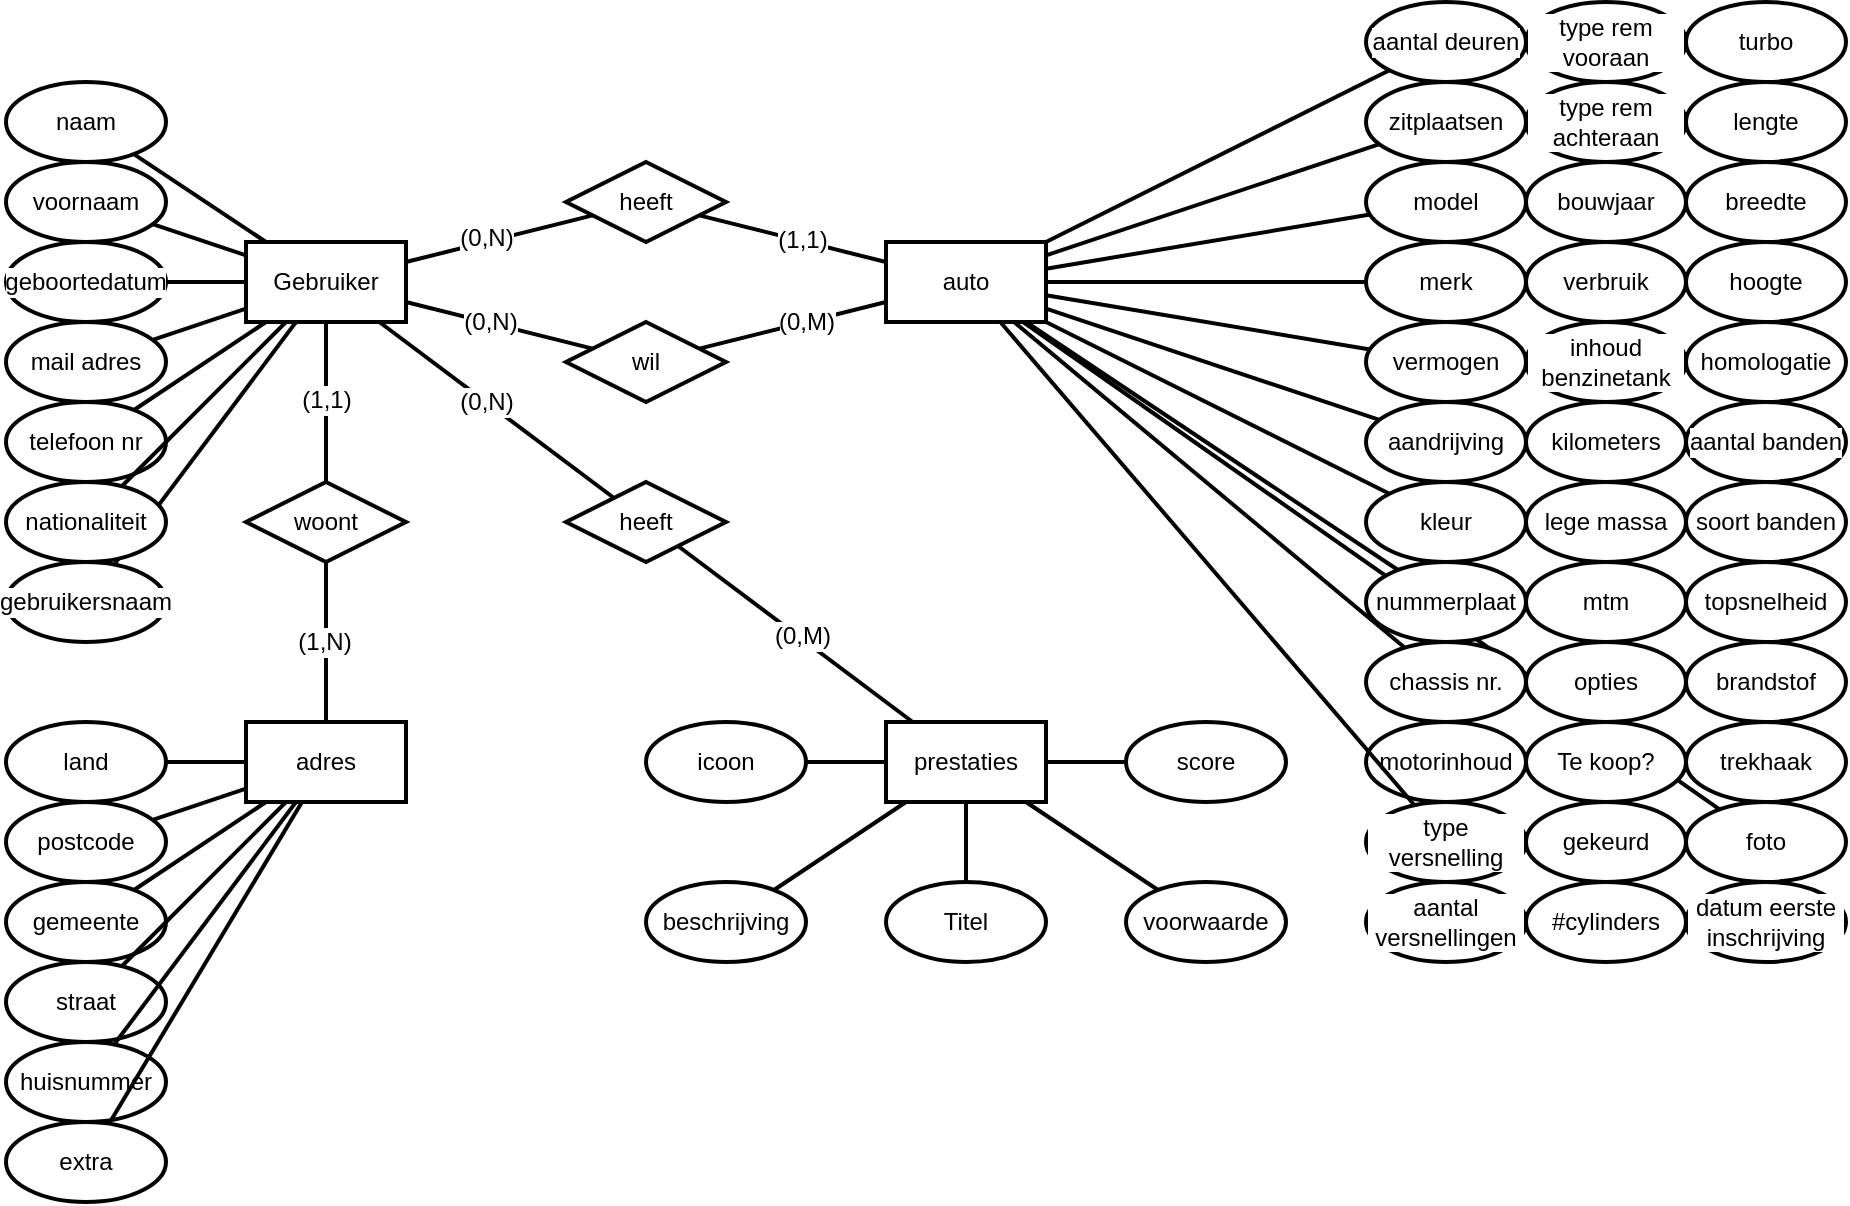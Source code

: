 <mxfile version="24.7.16">
  <diagram name="Pagina-1" id="rvxZABl97SzY-jT1b4KG">
    <mxGraphModel dx="1050" dy="1710" grid="1" gridSize="10" guides="1" tooltips="1" connect="1" arrows="1" fold="1" page="1" pageScale="1" pageWidth="827" pageHeight="1169" math="0" shadow="0">
      <root>
        <mxCell id="0" />
        <mxCell id="1" parent="0" />
        <mxCell id="uxEdKt9YuQo4ki1Q-XJZ-10" style="rounded=0;orthogonalLoop=1;jettySize=auto;html=1;fontFamily=Helvetica;fontSize=12;fontColor=default;strokeWidth=2;endArrow=none;endFill=0;" edge="1" parent="1" source="uxEdKt9YuQo4ki1Q-XJZ-1" target="uxEdKt9YuQo4ki1Q-XJZ-5">
          <mxGeometry relative="1" as="geometry" />
        </mxCell>
        <mxCell id="uxEdKt9YuQo4ki1Q-XJZ-106" value="(0,N)" style="edgeLabel;html=1;align=center;verticalAlign=middle;resizable=0;points=[];rounded=0;strokeColor=default;strokeWidth=2;fontFamily=Helvetica;fontSize=12;fontColor=default;labelBackgroundColor=default;fillColor=default;" vertex="1" connectable="0" parent="uxEdKt9YuQo4ki1Q-XJZ-10">
          <mxGeometry x="-0.144" y="2" relative="1" as="geometry">
            <mxPoint as="offset" />
          </mxGeometry>
        </mxCell>
        <mxCell id="uxEdKt9YuQo4ki1Q-XJZ-12" style="edgeStyle=none;shape=connector;rounded=0;orthogonalLoop=1;jettySize=auto;html=1;strokeColor=default;strokeWidth=2;align=center;verticalAlign=middle;fontFamily=Helvetica;fontSize=12;fontColor=default;labelBackgroundColor=default;endArrow=none;endFill=0;" edge="1" parent="1" source="uxEdKt9YuQo4ki1Q-XJZ-1" target="uxEdKt9YuQo4ki1Q-XJZ-9">
          <mxGeometry relative="1" as="geometry" />
        </mxCell>
        <mxCell id="uxEdKt9YuQo4ki1Q-XJZ-108" value="(0,N)" style="edgeLabel;html=1;align=center;verticalAlign=middle;resizable=0;points=[];rounded=0;strokeColor=default;strokeWidth=2;fontFamily=Helvetica;fontSize=12;fontColor=default;labelBackgroundColor=default;fillColor=default;" vertex="1" connectable="0" parent="uxEdKt9YuQo4ki1Q-XJZ-12">
          <mxGeometry x="-0.121" y="2" relative="1" as="geometry">
            <mxPoint y="1" as="offset" />
          </mxGeometry>
        </mxCell>
        <mxCell id="uxEdKt9YuQo4ki1Q-XJZ-77" style="edgeStyle=none;shape=connector;rounded=0;orthogonalLoop=1;jettySize=auto;html=1;strokeColor=default;strokeWidth=2;align=center;verticalAlign=middle;fontFamily=Helvetica;fontSize=12;fontColor=default;labelBackgroundColor=default;endArrow=none;endFill=0;" edge="1" parent="1" source="uxEdKt9YuQo4ki1Q-XJZ-1" target="uxEdKt9YuQo4ki1Q-XJZ-76">
          <mxGeometry relative="1" as="geometry" />
        </mxCell>
        <mxCell id="uxEdKt9YuQo4ki1Q-XJZ-112" value="(1,1)" style="edgeLabel;html=1;align=center;verticalAlign=middle;resizable=0;points=[];rounded=0;strokeColor=default;strokeWidth=2;fontFamily=Helvetica;fontSize=12;fontColor=default;labelBackgroundColor=default;fillColor=default;" vertex="1" connectable="0" parent="uxEdKt9YuQo4ki1Q-XJZ-77">
          <mxGeometry x="-0.03" relative="1" as="geometry">
            <mxPoint as="offset" />
          </mxGeometry>
        </mxCell>
        <mxCell id="uxEdKt9YuQo4ki1Q-XJZ-93" style="edgeStyle=none;shape=connector;rounded=0;orthogonalLoop=1;jettySize=auto;html=1;strokeColor=default;strokeWidth=2;align=center;verticalAlign=middle;fontFamily=Helvetica;fontSize=12;fontColor=default;labelBackgroundColor=default;endArrow=none;endFill=0;" edge="1" parent="1" source="uxEdKt9YuQo4ki1Q-XJZ-94" target="uxEdKt9YuQo4ki1Q-XJZ-6">
          <mxGeometry relative="1" as="geometry" />
        </mxCell>
        <mxCell id="uxEdKt9YuQo4ki1Q-XJZ-111" value="(0,M)" style="edgeLabel;html=1;align=center;verticalAlign=middle;resizable=0;points=[];rounded=0;strokeColor=default;strokeWidth=2;fontFamily=Helvetica;fontSize=12;fontColor=default;labelBackgroundColor=default;fillColor=default;" vertex="1" connectable="0" parent="uxEdKt9YuQo4ki1Q-XJZ-93">
          <mxGeometry x="0.058" y="2" relative="1" as="geometry">
            <mxPoint x="-1" as="offset" />
          </mxGeometry>
        </mxCell>
        <mxCell id="uxEdKt9YuQo4ki1Q-XJZ-1" value="Gebruiker" style="rounded=0;whiteSpace=wrap;html=1;strokeWidth=2;" vertex="1" parent="1">
          <mxGeometry x="360" y="120" width="80" height="40" as="geometry" />
        </mxCell>
        <mxCell id="uxEdKt9YuQo4ki1Q-XJZ-15" style="edgeStyle=none;shape=connector;rounded=0;orthogonalLoop=1;jettySize=auto;html=1;strokeColor=default;strokeWidth=2;align=center;verticalAlign=middle;fontFamily=Helvetica;fontSize=12;fontColor=default;labelBackgroundColor=default;endArrow=none;endFill=0;" edge="1" parent="1" source="uxEdKt9YuQo4ki1Q-XJZ-4" target="uxEdKt9YuQo4ki1Q-XJZ-7">
          <mxGeometry relative="1" as="geometry" />
        </mxCell>
        <mxCell id="uxEdKt9YuQo4ki1Q-XJZ-4" value="foto" style="ellipse;whiteSpace=wrap;html=1;rounded=0;strokeColor=default;strokeWidth=2;align=center;verticalAlign=middle;fontFamily=Helvetica;fontSize=12;fontColor=default;fillColor=default;" vertex="1" parent="1">
          <mxGeometry x="1080" y="400" width="80" height="40" as="geometry" />
        </mxCell>
        <mxCell id="uxEdKt9YuQo4ki1Q-XJZ-14" style="edgeStyle=none;shape=connector;rounded=0;orthogonalLoop=1;jettySize=auto;html=1;strokeColor=default;strokeWidth=2;align=center;verticalAlign=middle;fontFamily=Helvetica;fontSize=12;fontColor=default;labelBackgroundColor=default;endArrow=none;endFill=0;" edge="1" parent="1" source="uxEdKt9YuQo4ki1Q-XJZ-5" target="uxEdKt9YuQo4ki1Q-XJZ-7">
          <mxGeometry relative="1" as="geometry" />
        </mxCell>
        <mxCell id="uxEdKt9YuQo4ki1Q-XJZ-107" value="(1,1)" style="edgeLabel;html=1;align=center;verticalAlign=middle;resizable=0;points=[];rounded=0;strokeColor=default;strokeWidth=2;fontFamily=Helvetica;fontSize=12;fontColor=default;labelBackgroundColor=default;fillColor=default;" vertex="1" connectable="0" parent="uxEdKt9YuQo4ki1Q-XJZ-14">
          <mxGeometry x="0.084" y="1" relative="1" as="geometry">
            <mxPoint as="offset" />
          </mxGeometry>
        </mxCell>
        <mxCell id="uxEdKt9YuQo4ki1Q-XJZ-5" value="heeft" style="rhombus;whiteSpace=wrap;html=1;rounded=0;strokeColor=default;strokeWidth=2;align=center;verticalAlign=middle;fontFamily=Helvetica;fontSize=12;fontColor=default;fillColor=default;" vertex="1" parent="1">
          <mxGeometry x="520" y="80" width="80" height="40" as="geometry" />
        </mxCell>
        <mxCell id="uxEdKt9YuQo4ki1Q-XJZ-101" style="edgeStyle=none;shape=connector;rounded=0;orthogonalLoop=1;jettySize=auto;html=1;strokeColor=default;strokeWidth=2;align=center;verticalAlign=middle;fontFamily=Helvetica;fontSize=12;fontColor=default;labelBackgroundColor=default;endArrow=none;endFill=0;" edge="1" parent="1" source="uxEdKt9YuQo4ki1Q-XJZ-6" target="uxEdKt9YuQo4ki1Q-XJZ-98">
          <mxGeometry relative="1" as="geometry" />
        </mxCell>
        <mxCell id="uxEdKt9YuQo4ki1Q-XJZ-102" style="edgeStyle=none;shape=connector;rounded=0;orthogonalLoop=1;jettySize=auto;html=1;strokeColor=default;strokeWidth=2;align=center;verticalAlign=middle;fontFamily=Helvetica;fontSize=12;fontColor=default;labelBackgroundColor=default;endArrow=none;endFill=0;" edge="1" parent="1" source="uxEdKt9YuQo4ki1Q-XJZ-6" target="uxEdKt9YuQo4ki1Q-XJZ-97">
          <mxGeometry relative="1" as="geometry" />
        </mxCell>
        <mxCell id="uxEdKt9YuQo4ki1Q-XJZ-103" style="edgeStyle=none;shape=connector;rounded=0;orthogonalLoop=1;jettySize=auto;html=1;strokeColor=default;strokeWidth=2;align=center;verticalAlign=middle;fontFamily=Helvetica;fontSize=12;fontColor=default;labelBackgroundColor=default;endArrow=none;endFill=0;" edge="1" parent="1" source="uxEdKt9YuQo4ki1Q-XJZ-6" target="uxEdKt9YuQo4ki1Q-XJZ-96">
          <mxGeometry relative="1" as="geometry" />
        </mxCell>
        <mxCell id="uxEdKt9YuQo4ki1Q-XJZ-104" style="edgeStyle=none;shape=connector;rounded=0;orthogonalLoop=1;jettySize=auto;html=1;strokeColor=default;strokeWidth=2;align=center;verticalAlign=middle;fontFamily=Helvetica;fontSize=12;fontColor=default;labelBackgroundColor=default;endArrow=none;endFill=0;" edge="1" parent="1" source="uxEdKt9YuQo4ki1Q-XJZ-6" target="uxEdKt9YuQo4ki1Q-XJZ-100">
          <mxGeometry relative="1" as="geometry" />
        </mxCell>
        <mxCell id="uxEdKt9YuQo4ki1Q-XJZ-105" style="edgeStyle=none;shape=connector;rounded=0;orthogonalLoop=1;jettySize=auto;html=1;strokeColor=default;strokeWidth=2;align=center;verticalAlign=middle;fontFamily=Helvetica;fontSize=12;fontColor=default;labelBackgroundColor=default;endArrow=none;endFill=0;" edge="1" parent="1" source="uxEdKt9YuQo4ki1Q-XJZ-6" target="uxEdKt9YuQo4ki1Q-XJZ-99">
          <mxGeometry relative="1" as="geometry" />
        </mxCell>
        <mxCell id="uxEdKt9YuQo4ki1Q-XJZ-6" value="prestaties" style="rounded=0;whiteSpace=wrap;html=1;strokeColor=default;strokeWidth=2;align=center;verticalAlign=middle;fontFamily=Helvetica;fontSize=12;fontColor=default;fillColor=default;" vertex="1" parent="1">
          <mxGeometry x="680" y="360" width="80" height="40" as="geometry" />
        </mxCell>
        <mxCell id="uxEdKt9YuQo4ki1Q-XJZ-21" style="edgeStyle=none;shape=connector;rounded=0;orthogonalLoop=1;jettySize=auto;html=1;strokeColor=default;strokeWidth=2;align=center;verticalAlign=middle;fontFamily=Helvetica;fontSize=12;fontColor=default;labelBackgroundColor=default;endArrow=none;endFill=0;" edge="1" parent="1" source="uxEdKt9YuQo4ki1Q-XJZ-7" target="uxEdKt9YuQo4ki1Q-XJZ-17">
          <mxGeometry relative="1" as="geometry" />
        </mxCell>
        <mxCell id="uxEdKt9YuQo4ki1Q-XJZ-36" style="edgeStyle=none;shape=connector;rounded=0;orthogonalLoop=1;jettySize=auto;html=1;strokeColor=default;strokeWidth=2;align=center;verticalAlign=middle;fontFamily=Helvetica;fontSize=12;fontColor=default;labelBackgroundColor=default;endArrow=none;endFill=0;" edge="1" parent="1" source="uxEdKt9YuQo4ki1Q-XJZ-7" target="uxEdKt9YuQo4ki1Q-XJZ-26">
          <mxGeometry relative="1" as="geometry" />
        </mxCell>
        <mxCell id="uxEdKt9YuQo4ki1Q-XJZ-37" style="edgeStyle=none;shape=connector;rounded=0;orthogonalLoop=1;jettySize=auto;html=1;strokeColor=default;strokeWidth=2;align=center;verticalAlign=middle;fontFamily=Helvetica;fontSize=12;fontColor=default;labelBackgroundColor=default;endArrow=none;endFill=0;" edge="1" parent="1" source="uxEdKt9YuQo4ki1Q-XJZ-7" target="uxEdKt9YuQo4ki1Q-XJZ-25">
          <mxGeometry relative="1" as="geometry" />
        </mxCell>
        <mxCell id="uxEdKt9YuQo4ki1Q-XJZ-7" value="auto" style="rounded=0;whiteSpace=wrap;html=1;strokeColor=default;strokeWidth=2;align=center;verticalAlign=middle;fontFamily=Helvetica;fontSize=12;fontColor=default;fillColor=default;" vertex="1" parent="1">
          <mxGeometry x="680" y="120" width="80" height="40" as="geometry" />
        </mxCell>
        <mxCell id="uxEdKt9YuQo4ki1Q-XJZ-79" style="edgeStyle=none;shape=connector;rounded=0;orthogonalLoop=1;jettySize=auto;html=1;strokeColor=default;strokeWidth=2;align=center;verticalAlign=middle;fontFamily=Helvetica;fontSize=12;fontColor=default;labelBackgroundColor=default;endArrow=none;endFill=0;" edge="1" parent="1" source="uxEdKt9YuQo4ki1Q-XJZ-8" target="uxEdKt9YuQo4ki1Q-XJZ-75">
          <mxGeometry relative="1" as="geometry" />
        </mxCell>
        <mxCell id="uxEdKt9YuQo4ki1Q-XJZ-8" value="adres" style="rounded=0;whiteSpace=wrap;html=1;strokeColor=default;strokeWidth=2;align=center;verticalAlign=middle;fontFamily=Helvetica;fontSize=12;fontColor=default;fillColor=default;" vertex="1" parent="1">
          <mxGeometry x="360" y="360" width="80" height="40" as="geometry" />
        </mxCell>
        <mxCell id="uxEdKt9YuQo4ki1Q-XJZ-13" style="edgeStyle=none;shape=connector;rounded=0;orthogonalLoop=1;jettySize=auto;html=1;strokeColor=default;strokeWidth=2;align=center;verticalAlign=middle;fontFamily=Helvetica;fontSize=12;fontColor=default;labelBackgroundColor=default;endArrow=none;endFill=0;" edge="1" parent="1" source="uxEdKt9YuQo4ki1Q-XJZ-9" target="uxEdKt9YuQo4ki1Q-XJZ-7">
          <mxGeometry relative="1" as="geometry" />
        </mxCell>
        <mxCell id="uxEdKt9YuQo4ki1Q-XJZ-109" value="(0,M)" style="edgeLabel;html=1;align=center;verticalAlign=middle;resizable=0;points=[];rounded=0;strokeColor=default;strokeWidth=2;fontFamily=Helvetica;fontSize=12;fontColor=default;labelBackgroundColor=default;fillColor=default;" vertex="1" connectable="0" parent="uxEdKt9YuQo4ki1Q-XJZ-13">
          <mxGeometry x="0.132" relative="1" as="geometry">
            <mxPoint as="offset" />
          </mxGeometry>
        </mxCell>
        <mxCell id="uxEdKt9YuQo4ki1Q-XJZ-9" value="wil" style="rhombus;whiteSpace=wrap;html=1;rounded=0;strokeColor=default;strokeWidth=2;align=center;verticalAlign=middle;fontFamily=Helvetica;fontSize=12;fontColor=default;fillColor=default;" vertex="1" parent="1">
          <mxGeometry x="520" y="160" width="80" height="40" as="geometry" />
        </mxCell>
        <mxCell id="uxEdKt9YuQo4ki1Q-XJZ-16" value="motorinhoud" style="ellipse;whiteSpace=wrap;html=1;rounded=0;strokeColor=default;strokeWidth=2;align=center;verticalAlign=middle;fontFamily=Helvetica;fontSize=12;fontColor=default;labelBackgroundColor=default;fillColor=default;" vertex="1" parent="1">
          <mxGeometry x="920" y="360" width="80" height="40" as="geometry" />
        </mxCell>
        <mxCell id="uxEdKt9YuQo4ki1Q-XJZ-17" value="chassis nr." style="ellipse;whiteSpace=wrap;html=1;rounded=0;strokeColor=default;strokeWidth=2;align=center;verticalAlign=middle;fontFamily=Helvetica;fontSize=12;fontColor=default;labelBackgroundColor=default;fillColor=default;" vertex="1" parent="1">
          <mxGeometry x="920" y="320" width="80" height="40" as="geometry" />
        </mxCell>
        <mxCell id="uxEdKt9YuQo4ki1Q-XJZ-24" style="edgeStyle=none;shape=connector;rounded=0;orthogonalLoop=1;jettySize=auto;html=1;strokeColor=default;strokeWidth=2;align=center;verticalAlign=middle;fontFamily=Helvetica;fontSize=12;fontColor=default;labelBackgroundColor=default;endArrow=none;endFill=0;" edge="1" parent="1" source="uxEdKt9YuQo4ki1Q-XJZ-18" target="uxEdKt9YuQo4ki1Q-XJZ-7">
          <mxGeometry relative="1" as="geometry" />
        </mxCell>
        <mxCell id="uxEdKt9YuQo4ki1Q-XJZ-18" value="type versnelling" style="ellipse;whiteSpace=wrap;html=1;rounded=0;strokeColor=default;strokeWidth=2;align=center;verticalAlign=middle;fontFamily=Helvetica;fontSize=12;fontColor=default;labelBackgroundColor=default;fillColor=default;" vertex="1" parent="1">
          <mxGeometry x="920" y="400" width="80" height="40" as="geometry" />
        </mxCell>
        <mxCell id="uxEdKt9YuQo4ki1Q-XJZ-23" style="edgeStyle=none;shape=connector;rounded=0;orthogonalLoop=1;jettySize=auto;html=1;strokeColor=default;strokeWidth=2;align=center;verticalAlign=middle;fontFamily=Helvetica;fontSize=12;fontColor=default;labelBackgroundColor=default;endArrow=none;endFill=0;" edge="1" parent="1" source="uxEdKt9YuQo4ki1Q-XJZ-19" target="uxEdKt9YuQo4ki1Q-XJZ-7">
          <mxGeometry relative="1" as="geometry" />
        </mxCell>
        <mxCell id="uxEdKt9YuQo4ki1Q-XJZ-19" value="kleur" style="ellipse;whiteSpace=wrap;html=1;rounded=0;strokeColor=default;strokeWidth=2;align=center;verticalAlign=middle;fontFamily=Helvetica;fontSize=12;fontColor=default;labelBackgroundColor=default;fillColor=default;" vertex="1" parent="1">
          <mxGeometry x="920" y="240" width="80" height="40" as="geometry" />
        </mxCell>
        <mxCell id="uxEdKt9YuQo4ki1Q-XJZ-22" style="edgeStyle=none;shape=connector;rounded=0;orthogonalLoop=1;jettySize=auto;html=1;strokeColor=default;strokeWidth=2;align=center;verticalAlign=middle;fontFamily=Helvetica;fontSize=12;fontColor=default;labelBackgroundColor=default;endArrow=none;endFill=0;" edge="1" parent="1" source="uxEdKt9YuQo4ki1Q-XJZ-20" target="uxEdKt9YuQo4ki1Q-XJZ-7">
          <mxGeometry relative="1" as="geometry" />
        </mxCell>
        <mxCell id="uxEdKt9YuQo4ki1Q-XJZ-20" value="nummerplaat" style="ellipse;whiteSpace=wrap;html=1;rounded=0;strokeColor=default;strokeWidth=2;align=center;verticalAlign=middle;fontFamily=Helvetica;fontSize=12;fontColor=default;labelBackgroundColor=default;fillColor=default;" vertex="1" parent="1">
          <mxGeometry x="920" y="280" width="80" height="40" as="geometry" />
        </mxCell>
        <mxCell id="uxEdKt9YuQo4ki1Q-XJZ-25" value="aantal deuren" style="ellipse;whiteSpace=wrap;html=1;rounded=0;strokeColor=default;strokeWidth=2;align=center;verticalAlign=middle;fontFamily=Helvetica;fontSize=12;fontColor=default;labelBackgroundColor=default;fillColor=default;" vertex="1" parent="1">
          <mxGeometry x="920" width="80" height="40" as="geometry" />
        </mxCell>
        <mxCell id="uxEdKt9YuQo4ki1Q-XJZ-26" value="zitplaatsen" style="ellipse;whiteSpace=wrap;html=1;rounded=0;strokeColor=default;strokeWidth=2;align=center;verticalAlign=middle;fontFamily=Helvetica;fontSize=12;fontColor=default;labelBackgroundColor=default;fillColor=default;" vertex="1" parent="1">
          <mxGeometry x="920" y="40" width="80" height="40" as="geometry" />
        </mxCell>
        <mxCell id="uxEdKt9YuQo4ki1Q-XJZ-32" style="edgeStyle=none;shape=connector;rounded=0;orthogonalLoop=1;jettySize=auto;html=1;strokeColor=default;strokeWidth=2;align=center;verticalAlign=middle;fontFamily=Helvetica;fontSize=12;fontColor=default;labelBackgroundColor=default;endArrow=none;endFill=0;" edge="1" parent="1" source="uxEdKt9YuQo4ki1Q-XJZ-27" target="uxEdKt9YuQo4ki1Q-XJZ-7">
          <mxGeometry relative="1" as="geometry" />
        </mxCell>
        <mxCell id="uxEdKt9YuQo4ki1Q-XJZ-27" value="model" style="ellipse;whiteSpace=wrap;html=1;rounded=0;strokeColor=default;strokeWidth=2;align=center;verticalAlign=middle;fontFamily=Helvetica;fontSize=12;fontColor=default;labelBackgroundColor=default;fillColor=default;" vertex="1" parent="1">
          <mxGeometry x="920" y="80" width="80" height="40" as="geometry" />
        </mxCell>
        <mxCell id="uxEdKt9YuQo4ki1Q-XJZ-33" style="edgeStyle=none;shape=connector;rounded=0;orthogonalLoop=1;jettySize=auto;html=1;strokeColor=default;strokeWidth=2;align=center;verticalAlign=middle;fontFamily=Helvetica;fontSize=12;fontColor=default;labelBackgroundColor=default;endArrow=none;endFill=0;" edge="1" parent="1" source="uxEdKt9YuQo4ki1Q-XJZ-28" target="uxEdKt9YuQo4ki1Q-XJZ-7">
          <mxGeometry relative="1" as="geometry" />
        </mxCell>
        <mxCell id="uxEdKt9YuQo4ki1Q-XJZ-28" value="merk" style="ellipse;whiteSpace=wrap;html=1;rounded=0;strokeColor=default;strokeWidth=2;align=center;verticalAlign=middle;fontFamily=Helvetica;fontSize=12;fontColor=default;labelBackgroundColor=default;fillColor=default;" vertex="1" parent="1">
          <mxGeometry x="920" y="120" width="80" height="40" as="geometry" />
        </mxCell>
        <mxCell id="uxEdKt9YuQo4ki1Q-XJZ-34" style="edgeStyle=none;shape=connector;rounded=0;orthogonalLoop=1;jettySize=auto;html=1;strokeColor=default;strokeWidth=2;align=center;verticalAlign=middle;fontFamily=Helvetica;fontSize=12;fontColor=default;labelBackgroundColor=default;endArrow=none;endFill=0;" edge="1" parent="1" source="uxEdKt9YuQo4ki1Q-XJZ-29" target="uxEdKt9YuQo4ki1Q-XJZ-7">
          <mxGeometry relative="1" as="geometry" />
        </mxCell>
        <mxCell id="uxEdKt9YuQo4ki1Q-XJZ-29" value="vermogen" style="ellipse;whiteSpace=wrap;html=1;rounded=0;strokeColor=default;strokeWidth=2;align=center;verticalAlign=middle;fontFamily=Helvetica;fontSize=12;fontColor=default;labelBackgroundColor=default;fillColor=default;" vertex="1" parent="1">
          <mxGeometry x="920" y="160" width="80" height="40" as="geometry" />
        </mxCell>
        <mxCell id="uxEdKt9YuQo4ki1Q-XJZ-35" style="edgeStyle=none;shape=connector;rounded=0;orthogonalLoop=1;jettySize=auto;html=1;strokeColor=default;strokeWidth=2;align=center;verticalAlign=middle;fontFamily=Helvetica;fontSize=12;fontColor=default;labelBackgroundColor=default;endArrow=none;endFill=0;" edge="1" parent="1" source="uxEdKt9YuQo4ki1Q-XJZ-30" target="uxEdKt9YuQo4ki1Q-XJZ-7">
          <mxGeometry relative="1" as="geometry" />
        </mxCell>
        <mxCell id="uxEdKt9YuQo4ki1Q-XJZ-30" value="aandrijving" style="ellipse;whiteSpace=wrap;html=1;rounded=0;strokeColor=default;strokeWidth=2;align=center;verticalAlign=middle;fontFamily=Helvetica;fontSize=12;fontColor=default;labelBackgroundColor=default;fillColor=default;" vertex="1" parent="1">
          <mxGeometry x="920" y="200" width="80" height="40" as="geometry" />
        </mxCell>
        <mxCell id="uxEdKt9YuQo4ki1Q-XJZ-31" value="aantal versnellingen" style="ellipse;whiteSpace=wrap;html=1;rounded=0;strokeColor=default;strokeWidth=2;align=center;verticalAlign=middle;fontFamily=Helvetica;fontSize=12;fontColor=default;labelBackgroundColor=default;fillColor=default;" vertex="1" parent="1">
          <mxGeometry x="920" y="440" width="80" height="40" as="geometry" />
        </mxCell>
        <mxCell id="uxEdKt9YuQo4ki1Q-XJZ-38" value="type rem vooraan" style="ellipse;whiteSpace=wrap;html=1;rounded=0;strokeColor=default;strokeWidth=2;align=center;verticalAlign=middle;fontFamily=Helvetica;fontSize=12;fontColor=default;labelBackgroundColor=default;fillColor=default;" vertex="1" parent="1">
          <mxGeometry x="1000" width="80" height="40" as="geometry" />
        </mxCell>
        <mxCell id="uxEdKt9YuQo4ki1Q-XJZ-39" value="type rem achteraan" style="ellipse;whiteSpace=wrap;html=1;rounded=0;strokeColor=default;strokeWidth=2;align=center;verticalAlign=middle;fontFamily=Helvetica;fontSize=12;fontColor=default;labelBackgroundColor=default;fillColor=default;" vertex="1" parent="1">
          <mxGeometry x="1000" y="40" width="80" height="40" as="geometry" />
        </mxCell>
        <mxCell id="uxEdKt9YuQo4ki1Q-XJZ-40" value="lege massa" style="ellipse;whiteSpace=wrap;html=1;rounded=0;strokeColor=default;strokeWidth=2;align=center;verticalAlign=middle;fontFamily=Helvetica;fontSize=12;fontColor=default;labelBackgroundColor=default;fillColor=default;" vertex="1" parent="1">
          <mxGeometry x="1000" y="240" width="80" height="40" as="geometry" />
        </mxCell>
        <mxCell id="uxEdKt9YuQo4ki1Q-XJZ-41" value="bouwjaar" style="ellipse;whiteSpace=wrap;html=1;rounded=0;strokeColor=default;strokeWidth=2;align=center;verticalAlign=middle;fontFamily=Helvetica;fontSize=12;fontColor=default;labelBackgroundColor=default;fillColor=default;" vertex="1" parent="1">
          <mxGeometry x="1000" y="80" width="80" height="40" as="geometry" />
        </mxCell>
        <mxCell id="uxEdKt9YuQo4ki1Q-XJZ-42" value="verbruik" style="ellipse;whiteSpace=wrap;html=1;rounded=0;strokeColor=default;strokeWidth=2;align=center;verticalAlign=middle;fontFamily=Helvetica;fontSize=12;fontColor=default;labelBackgroundColor=default;fillColor=default;" vertex="1" parent="1">
          <mxGeometry x="1000" y="120" width="80" height="40" as="geometry" />
        </mxCell>
        <mxCell id="uxEdKt9YuQo4ki1Q-XJZ-43" value="inhoud benzinetank" style="ellipse;whiteSpace=wrap;html=1;rounded=0;strokeColor=default;strokeWidth=2;align=center;verticalAlign=middle;fontFamily=Helvetica;fontSize=12;fontColor=default;labelBackgroundColor=default;fillColor=default;" vertex="1" parent="1">
          <mxGeometry x="1000" y="160" width="80" height="40" as="geometry" />
        </mxCell>
        <mxCell id="uxEdKt9YuQo4ki1Q-XJZ-44" value="kilometers" style="ellipse;whiteSpace=wrap;html=1;rounded=0;strokeColor=default;strokeWidth=2;align=center;verticalAlign=middle;fontFamily=Helvetica;fontSize=12;fontColor=default;labelBackgroundColor=default;fillColor=default;" vertex="1" parent="1">
          <mxGeometry x="1000" y="200" width="80" height="40" as="geometry" />
        </mxCell>
        <mxCell id="uxEdKt9YuQo4ki1Q-XJZ-45" value="mtm" style="ellipse;whiteSpace=wrap;html=1;rounded=0;strokeColor=default;strokeWidth=2;align=center;verticalAlign=middle;fontFamily=Helvetica;fontSize=12;fontColor=default;labelBackgroundColor=default;fillColor=default;" vertex="1" parent="1">
          <mxGeometry x="1000" y="280" width="80" height="40" as="geometry" />
        </mxCell>
        <mxCell id="uxEdKt9YuQo4ki1Q-XJZ-46" value="opties" style="ellipse;whiteSpace=wrap;html=1;rounded=0;strokeColor=default;strokeWidth=2;align=center;verticalAlign=middle;fontFamily=Helvetica;fontSize=12;fontColor=default;labelBackgroundColor=default;fillColor=default;" vertex="1" parent="1">
          <mxGeometry x="1000" y="320" width="80" height="40" as="geometry" />
        </mxCell>
        <mxCell id="uxEdKt9YuQo4ki1Q-XJZ-47" value="Te koop?" style="ellipse;whiteSpace=wrap;html=1;rounded=0;strokeColor=default;strokeWidth=2;align=center;verticalAlign=middle;fontFamily=Helvetica;fontSize=12;fontColor=default;labelBackgroundColor=default;fillColor=default;" vertex="1" parent="1">
          <mxGeometry x="1000" y="360" width="80" height="40" as="geometry" />
        </mxCell>
        <mxCell id="uxEdKt9YuQo4ki1Q-XJZ-48" value="soort banden" style="ellipse;whiteSpace=wrap;html=1;rounded=0;strokeColor=default;strokeWidth=2;align=center;verticalAlign=middle;fontFamily=Helvetica;fontSize=12;fontColor=default;labelBackgroundColor=default;fillColor=default;" vertex="1" parent="1">
          <mxGeometry x="1080" y="240" width="80" height="40" as="geometry" />
        </mxCell>
        <mxCell id="uxEdKt9YuQo4ki1Q-XJZ-49" value="aantal banden" style="ellipse;whiteSpace=wrap;html=1;rounded=0;strokeColor=default;strokeWidth=2;align=center;verticalAlign=middle;fontFamily=Helvetica;fontSize=12;fontColor=default;labelBackgroundColor=default;fillColor=default;" vertex="1" parent="1">
          <mxGeometry x="1080" y="200" width="80" height="40" as="geometry" />
        </mxCell>
        <mxCell id="uxEdKt9YuQo4ki1Q-XJZ-50" value="gekeurd" style="ellipse;whiteSpace=wrap;html=1;rounded=0;strokeColor=default;strokeWidth=2;align=center;verticalAlign=middle;fontFamily=Helvetica;fontSize=12;fontColor=default;labelBackgroundColor=default;fillColor=default;" vertex="1" parent="1">
          <mxGeometry x="1000" y="400" width="80" height="40" as="geometry" />
        </mxCell>
        <mxCell id="uxEdKt9YuQo4ki1Q-XJZ-51" value="#cylinders" style="ellipse;whiteSpace=wrap;html=1;rounded=0;strokeColor=default;strokeWidth=2;align=center;verticalAlign=middle;fontFamily=Helvetica;fontSize=12;fontColor=default;labelBackgroundColor=default;fillColor=default;" vertex="1" parent="1">
          <mxGeometry x="1000" y="440" width="80" height="40" as="geometry" />
        </mxCell>
        <mxCell id="uxEdKt9YuQo4ki1Q-XJZ-52" value="trekhaak" style="ellipse;whiteSpace=wrap;html=1;rounded=0;strokeColor=default;strokeWidth=2;align=center;verticalAlign=middle;fontFamily=Helvetica;fontSize=12;fontColor=default;labelBackgroundColor=default;fillColor=default;" vertex="1" parent="1">
          <mxGeometry x="1080" y="360" width="80" height="40" as="geometry" />
        </mxCell>
        <mxCell id="uxEdKt9YuQo4ki1Q-XJZ-53" value="brandstof" style="ellipse;whiteSpace=wrap;html=1;rounded=0;strokeColor=default;strokeWidth=2;align=center;verticalAlign=middle;fontFamily=Helvetica;fontSize=12;fontColor=default;labelBackgroundColor=default;fillColor=default;" vertex="1" parent="1">
          <mxGeometry x="1080" y="320" width="80" height="40" as="geometry" />
        </mxCell>
        <mxCell id="uxEdKt9YuQo4ki1Q-XJZ-54" value="topsnelheid" style="ellipse;whiteSpace=wrap;html=1;rounded=0;strokeColor=default;strokeWidth=2;align=center;verticalAlign=middle;fontFamily=Helvetica;fontSize=12;fontColor=default;labelBackgroundColor=default;fillColor=default;" vertex="1" parent="1">
          <mxGeometry x="1080" y="280" width="80" height="40" as="geometry" />
        </mxCell>
        <mxCell id="uxEdKt9YuQo4ki1Q-XJZ-55" value="turbo" style="ellipse;whiteSpace=wrap;html=1;rounded=0;strokeColor=default;strokeWidth=2;align=center;verticalAlign=middle;fontFamily=Helvetica;fontSize=12;fontColor=default;labelBackgroundColor=default;fillColor=default;" vertex="1" parent="1">
          <mxGeometry x="1080" width="80" height="40" as="geometry" />
        </mxCell>
        <mxCell id="uxEdKt9YuQo4ki1Q-XJZ-56" value="lengte" style="ellipse;whiteSpace=wrap;html=1;rounded=0;strokeColor=default;strokeWidth=2;align=center;verticalAlign=middle;fontFamily=Helvetica;fontSize=12;fontColor=default;labelBackgroundColor=default;fillColor=default;" vertex="1" parent="1">
          <mxGeometry x="1080" y="40" width="80" height="40" as="geometry" />
        </mxCell>
        <mxCell id="uxEdKt9YuQo4ki1Q-XJZ-57" value="homologatie" style="ellipse;whiteSpace=wrap;html=1;rounded=0;strokeColor=default;strokeWidth=2;align=center;verticalAlign=middle;fontFamily=Helvetica;fontSize=12;fontColor=default;labelBackgroundColor=default;fillColor=default;" vertex="1" parent="1">
          <mxGeometry x="1080" y="160" width="80" height="40" as="geometry" />
        </mxCell>
        <mxCell id="uxEdKt9YuQo4ki1Q-XJZ-58" value="hoogte" style="ellipse;whiteSpace=wrap;html=1;rounded=0;strokeColor=default;strokeWidth=2;align=center;verticalAlign=middle;fontFamily=Helvetica;fontSize=12;fontColor=default;labelBackgroundColor=default;fillColor=default;" vertex="1" parent="1">
          <mxGeometry x="1080" y="120" width="80" height="40" as="geometry" />
        </mxCell>
        <mxCell id="uxEdKt9YuQo4ki1Q-XJZ-59" value="breedte" style="ellipse;whiteSpace=wrap;html=1;rounded=0;strokeColor=default;strokeWidth=2;align=center;verticalAlign=middle;fontFamily=Helvetica;fontSize=12;fontColor=default;labelBackgroundColor=default;fillColor=default;" vertex="1" parent="1">
          <mxGeometry x="1080" y="80" width="80" height="40" as="geometry" />
        </mxCell>
        <mxCell id="uxEdKt9YuQo4ki1Q-XJZ-61" value="datum eerste inschrijving" style="ellipse;whiteSpace=wrap;html=1;rounded=0;strokeColor=default;strokeWidth=2;align=center;verticalAlign=middle;fontFamily=Helvetica;fontSize=12;fontColor=default;labelBackgroundColor=default;fillColor=default;" vertex="1" parent="1">
          <mxGeometry x="1080" y="440" width="80" height="40" as="geometry" />
        </mxCell>
        <mxCell id="uxEdKt9YuQo4ki1Q-XJZ-85" style="edgeStyle=none;shape=connector;rounded=0;orthogonalLoop=1;jettySize=auto;html=1;strokeColor=default;strokeWidth=2;align=center;verticalAlign=middle;fontFamily=Helvetica;fontSize=12;fontColor=default;labelBackgroundColor=default;endArrow=none;endFill=0;" edge="1" parent="1" source="uxEdKt9YuQo4ki1Q-XJZ-62" target="uxEdKt9YuQo4ki1Q-XJZ-1">
          <mxGeometry relative="1" as="geometry" />
        </mxCell>
        <mxCell id="uxEdKt9YuQo4ki1Q-XJZ-62" value="naam" style="ellipse;whiteSpace=wrap;html=1;rounded=0;strokeColor=default;strokeWidth=2;align=center;verticalAlign=middle;fontFamily=Helvetica;fontSize=12;fontColor=default;labelBackgroundColor=default;fillColor=default;" vertex="1" parent="1">
          <mxGeometry x="240" y="40" width="80" height="40" as="geometry" />
        </mxCell>
        <mxCell id="uxEdKt9YuQo4ki1Q-XJZ-86" style="edgeStyle=none;shape=connector;rounded=0;orthogonalLoop=1;jettySize=auto;html=1;strokeColor=default;strokeWidth=2;align=center;verticalAlign=middle;fontFamily=Helvetica;fontSize=12;fontColor=default;labelBackgroundColor=default;endArrow=none;endFill=0;" edge="1" parent="1" source="uxEdKt9YuQo4ki1Q-XJZ-63" target="uxEdKt9YuQo4ki1Q-XJZ-1">
          <mxGeometry relative="1" as="geometry" />
        </mxCell>
        <mxCell id="uxEdKt9YuQo4ki1Q-XJZ-63" value="voornaam" style="ellipse;whiteSpace=wrap;html=1;rounded=0;strokeColor=default;strokeWidth=2;align=center;verticalAlign=middle;fontFamily=Helvetica;fontSize=12;fontColor=default;labelBackgroundColor=default;fillColor=default;" vertex="1" parent="1">
          <mxGeometry x="240" y="80" width="80" height="40" as="geometry" />
        </mxCell>
        <mxCell id="uxEdKt9YuQo4ki1Q-XJZ-91" style="edgeStyle=none;shape=connector;rounded=0;orthogonalLoop=1;jettySize=auto;html=1;strokeColor=default;strokeWidth=2;align=center;verticalAlign=middle;fontFamily=Helvetica;fontSize=12;fontColor=default;labelBackgroundColor=default;endArrow=none;endFill=0;" edge="1" parent="1" source="uxEdKt9YuQo4ki1Q-XJZ-64" target="uxEdKt9YuQo4ki1Q-XJZ-1">
          <mxGeometry relative="1" as="geometry" />
        </mxCell>
        <mxCell id="uxEdKt9YuQo4ki1Q-XJZ-64" value="gebruikersnaam" style="ellipse;whiteSpace=wrap;html=1;rounded=0;strokeColor=default;strokeWidth=2;align=center;verticalAlign=middle;fontFamily=Helvetica;fontSize=12;fontColor=default;labelBackgroundColor=default;fillColor=default;" vertex="1" parent="1">
          <mxGeometry x="240" y="280" width="80" height="40" as="geometry" />
        </mxCell>
        <mxCell id="uxEdKt9YuQo4ki1Q-XJZ-87" style="edgeStyle=none;shape=connector;rounded=0;orthogonalLoop=1;jettySize=auto;html=1;strokeColor=default;strokeWidth=2;align=center;verticalAlign=middle;fontFamily=Helvetica;fontSize=12;fontColor=default;labelBackgroundColor=default;endArrow=none;endFill=0;" edge="1" parent="1" source="uxEdKt9YuQo4ki1Q-XJZ-65" target="uxEdKt9YuQo4ki1Q-XJZ-1">
          <mxGeometry relative="1" as="geometry" />
        </mxCell>
        <mxCell id="uxEdKt9YuQo4ki1Q-XJZ-65" value="geboortedatum" style="ellipse;whiteSpace=wrap;html=1;rounded=0;strokeColor=default;strokeWidth=2;align=center;verticalAlign=middle;fontFamily=Helvetica;fontSize=12;fontColor=default;labelBackgroundColor=default;fillColor=default;" vertex="1" parent="1">
          <mxGeometry x="240" y="120" width="80" height="40" as="geometry" />
        </mxCell>
        <mxCell id="uxEdKt9YuQo4ki1Q-XJZ-88" style="edgeStyle=none;shape=connector;rounded=0;orthogonalLoop=1;jettySize=auto;html=1;strokeColor=default;strokeWidth=2;align=center;verticalAlign=middle;fontFamily=Helvetica;fontSize=12;fontColor=default;labelBackgroundColor=default;endArrow=none;endFill=0;" edge="1" parent="1" source="uxEdKt9YuQo4ki1Q-XJZ-66" target="uxEdKt9YuQo4ki1Q-XJZ-1">
          <mxGeometry relative="1" as="geometry" />
        </mxCell>
        <mxCell id="uxEdKt9YuQo4ki1Q-XJZ-66" value="mail adres" style="ellipse;whiteSpace=wrap;html=1;rounded=0;strokeColor=default;strokeWidth=2;align=center;verticalAlign=middle;fontFamily=Helvetica;fontSize=12;fontColor=default;labelBackgroundColor=default;fillColor=default;" vertex="1" parent="1">
          <mxGeometry x="240" y="160" width="80" height="40" as="geometry" />
        </mxCell>
        <mxCell id="uxEdKt9YuQo4ki1Q-XJZ-89" style="edgeStyle=none;shape=connector;rounded=0;orthogonalLoop=1;jettySize=auto;html=1;strokeColor=default;strokeWidth=2;align=center;verticalAlign=middle;fontFamily=Helvetica;fontSize=12;fontColor=default;labelBackgroundColor=default;endArrow=none;endFill=0;" edge="1" parent="1" source="uxEdKt9YuQo4ki1Q-XJZ-67" target="uxEdKt9YuQo4ki1Q-XJZ-1">
          <mxGeometry relative="1" as="geometry" />
        </mxCell>
        <mxCell id="uxEdKt9YuQo4ki1Q-XJZ-67" value="telefoon nr" style="ellipse;whiteSpace=wrap;html=1;rounded=0;strokeColor=default;strokeWidth=2;align=center;verticalAlign=middle;fontFamily=Helvetica;fontSize=12;fontColor=default;labelBackgroundColor=default;fillColor=default;" vertex="1" parent="1">
          <mxGeometry x="240" y="200" width="80" height="40" as="geometry" />
        </mxCell>
        <mxCell id="uxEdKt9YuQo4ki1Q-XJZ-90" style="edgeStyle=none;shape=connector;rounded=0;orthogonalLoop=1;jettySize=auto;html=1;strokeColor=default;strokeWidth=2;align=center;verticalAlign=middle;fontFamily=Helvetica;fontSize=12;fontColor=default;labelBackgroundColor=default;endArrow=none;endFill=0;" edge="1" parent="1" source="uxEdKt9YuQo4ki1Q-XJZ-68" target="uxEdKt9YuQo4ki1Q-XJZ-1">
          <mxGeometry relative="1" as="geometry" />
        </mxCell>
        <mxCell id="uxEdKt9YuQo4ki1Q-XJZ-68" value="nationaliteit" style="ellipse;whiteSpace=wrap;html=1;rounded=0;strokeColor=default;strokeWidth=2;align=center;verticalAlign=middle;fontFamily=Helvetica;fontSize=12;fontColor=default;labelBackgroundColor=default;fillColor=default;" vertex="1" parent="1">
          <mxGeometry x="240" y="240" width="80" height="40" as="geometry" />
        </mxCell>
        <mxCell id="uxEdKt9YuQo4ki1Q-XJZ-81" style="edgeStyle=none;shape=connector;rounded=0;orthogonalLoop=1;jettySize=auto;html=1;strokeColor=default;strokeWidth=2;align=center;verticalAlign=middle;fontFamily=Helvetica;fontSize=12;fontColor=default;labelBackgroundColor=default;endArrow=none;endFill=0;" edge="1" parent="1" source="uxEdKt9YuQo4ki1Q-XJZ-70" target="uxEdKt9YuQo4ki1Q-XJZ-8">
          <mxGeometry relative="1" as="geometry" />
        </mxCell>
        <mxCell id="uxEdKt9YuQo4ki1Q-XJZ-70" value="gemeente" style="ellipse;whiteSpace=wrap;html=1;rounded=0;strokeColor=default;strokeWidth=2;align=center;verticalAlign=middle;fontFamily=Helvetica;fontSize=12;fontColor=default;labelBackgroundColor=default;fillColor=default;" vertex="1" parent="1">
          <mxGeometry x="240" y="440" width="80" height="40" as="geometry" />
        </mxCell>
        <mxCell id="uxEdKt9YuQo4ki1Q-XJZ-71" value="huisnummer" style="ellipse;whiteSpace=wrap;html=1;rounded=0;strokeColor=default;strokeWidth=2;align=center;verticalAlign=middle;fontFamily=Helvetica;fontSize=12;fontColor=default;labelBackgroundColor=default;fillColor=default;" vertex="1" parent="1">
          <mxGeometry x="240" y="520" width="80" height="40" as="geometry" />
        </mxCell>
        <mxCell id="uxEdKt9YuQo4ki1Q-XJZ-82" style="edgeStyle=none;shape=connector;rounded=0;orthogonalLoop=1;jettySize=auto;html=1;strokeColor=default;strokeWidth=2;align=center;verticalAlign=middle;fontFamily=Helvetica;fontSize=12;fontColor=default;labelBackgroundColor=default;endArrow=none;endFill=0;" edge="1" parent="1" source="uxEdKt9YuQo4ki1Q-XJZ-72" target="uxEdKt9YuQo4ki1Q-XJZ-8">
          <mxGeometry relative="1" as="geometry" />
        </mxCell>
        <mxCell id="uxEdKt9YuQo4ki1Q-XJZ-72" value="straat" style="ellipse;whiteSpace=wrap;html=1;rounded=0;strokeColor=default;strokeWidth=2;align=center;verticalAlign=middle;fontFamily=Helvetica;fontSize=12;fontColor=default;labelBackgroundColor=default;fillColor=default;" vertex="1" parent="1">
          <mxGeometry x="240" y="480" width="80" height="40" as="geometry" />
        </mxCell>
        <mxCell id="uxEdKt9YuQo4ki1Q-XJZ-80" style="edgeStyle=none;shape=connector;rounded=0;orthogonalLoop=1;jettySize=auto;html=1;strokeColor=default;strokeWidth=2;align=center;verticalAlign=middle;fontFamily=Helvetica;fontSize=12;fontColor=default;labelBackgroundColor=default;endArrow=none;endFill=0;" edge="1" parent="1" source="uxEdKt9YuQo4ki1Q-XJZ-73" target="uxEdKt9YuQo4ki1Q-XJZ-8">
          <mxGeometry relative="1" as="geometry" />
        </mxCell>
        <mxCell id="uxEdKt9YuQo4ki1Q-XJZ-73" value="postcode" style="ellipse;whiteSpace=wrap;html=1;rounded=0;strokeColor=default;strokeWidth=2;align=center;verticalAlign=middle;fontFamily=Helvetica;fontSize=12;fontColor=default;labelBackgroundColor=default;fillColor=default;" vertex="1" parent="1">
          <mxGeometry x="240" y="400" width="80" height="40" as="geometry" />
        </mxCell>
        <mxCell id="uxEdKt9YuQo4ki1Q-XJZ-84" style="edgeStyle=none;shape=connector;rounded=0;orthogonalLoop=1;jettySize=auto;html=1;strokeColor=default;strokeWidth=2;align=center;verticalAlign=middle;fontFamily=Helvetica;fontSize=12;fontColor=default;labelBackgroundColor=default;endArrow=none;endFill=0;" edge="1" parent="1" source="uxEdKt9YuQo4ki1Q-XJZ-74" target="uxEdKt9YuQo4ki1Q-XJZ-8">
          <mxGeometry relative="1" as="geometry" />
        </mxCell>
        <mxCell id="uxEdKt9YuQo4ki1Q-XJZ-74" value="extra" style="ellipse;whiteSpace=wrap;html=1;rounded=0;strokeColor=default;strokeWidth=2;align=center;verticalAlign=middle;fontFamily=Helvetica;fontSize=12;fontColor=default;labelBackgroundColor=default;fillColor=default;" vertex="1" parent="1">
          <mxGeometry x="240" y="560" width="80" height="40" as="geometry" />
        </mxCell>
        <mxCell id="uxEdKt9YuQo4ki1Q-XJZ-75" value="land" style="ellipse;whiteSpace=wrap;html=1;rounded=0;strokeColor=default;strokeWidth=2;align=center;verticalAlign=middle;fontFamily=Helvetica;fontSize=12;fontColor=default;labelBackgroundColor=default;fillColor=default;" vertex="1" parent="1">
          <mxGeometry x="240" y="360" width="80" height="40" as="geometry" />
        </mxCell>
        <mxCell id="uxEdKt9YuQo4ki1Q-XJZ-78" style="edgeStyle=none;shape=connector;rounded=0;orthogonalLoop=1;jettySize=auto;html=1;strokeColor=default;strokeWidth=2;align=center;verticalAlign=middle;fontFamily=Helvetica;fontSize=12;fontColor=default;labelBackgroundColor=default;endArrow=none;endFill=0;" edge="1" parent="1" source="uxEdKt9YuQo4ki1Q-XJZ-76" target="uxEdKt9YuQo4ki1Q-XJZ-8">
          <mxGeometry relative="1" as="geometry" />
        </mxCell>
        <mxCell id="uxEdKt9YuQo4ki1Q-XJZ-113" value="(1,N)" style="edgeLabel;html=1;align=center;verticalAlign=middle;resizable=0;points=[];rounded=0;strokeColor=default;strokeWidth=2;fontFamily=Helvetica;fontSize=12;fontColor=default;labelBackgroundColor=default;fillColor=default;" vertex="1" connectable="0" parent="uxEdKt9YuQo4ki1Q-XJZ-78">
          <mxGeometry x="-0.005" y="-1" relative="1" as="geometry">
            <mxPoint as="offset" />
          </mxGeometry>
        </mxCell>
        <mxCell id="uxEdKt9YuQo4ki1Q-XJZ-76" value="woont" style="rhombus;whiteSpace=wrap;html=1;rounded=0;strokeColor=default;strokeWidth=2;align=center;verticalAlign=middle;fontFamily=Helvetica;fontSize=12;fontColor=default;fillColor=default;" vertex="1" parent="1">
          <mxGeometry x="360" y="240" width="80" height="40" as="geometry" />
        </mxCell>
        <mxCell id="uxEdKt9YuQo4ki1Q-XJZ-83" style="edgeStyle=none;shape=connector;rounded=0;orthogonalLoop=1;jettySize=auto;html=1;strokeColor=default;strokeWidth=2;align=center;verticalAlign=middle;fontFamily=Helvetica;fontSize=12;fontColor=default;labelBackgroundColor=default;endArrow=none;endFill=0;" edge="1" parent="1" source="uxEdKt9YuQo4ki1Q-XJZ-71" target="uxEdKt9YuQo4ki1Q-XJZ-8">
          <mxGeometry relative="1" as="geometry" />
        </mxCell>
        <mxCell id="uxEdKt9YuQo4ki1Q-XJZ-92" style="edgeStyle=none;shape=connector;rounded=0;orthogonalLoop=1;jettySize=auto;html=1;exitX=0.5;exitY=0;exitDx=0;exitDy=0;strokeColor=default;strokeWidth=2;align=center;verticalAlign=middle;fontFamily=Helvetica;fontSize=12;fontColor=default;labelBackgroundColor=default;endArrow=none;endFill=0;" edge="1" parent="1" source="uxEdKt9YuQo4ki1Q-XJZ-6" target="uxEdKt9YuQo4ki1Q-XJZ-6">
          <mxGeometry relative="1" as="geometry" />
        </mxCell>
        <mxCell id="uxEdKt9YuQo4ki1Q-XJZ-95" value="" style="edgeStyle=none;shape=connector;rounded=0;orthogonalLoop=1;jettySize=auto;html=1;strokeColor=default;strokeWidth=2;align=center;verticalAlign=middle;fontFamily=Helvetica;fontSize=12;fontColor=default;labelBackgroundColor=default;endArrow=none;endFill=0;" edge="1" parent="1" source="uxEdKt9YuQo4ki1Q-XJZ-1" target="uxEdKt9YuQo4ki1Q-XJZ-94">
          <mxGeometry relative="1" as="geometry">
            <mxPoint x="427" y="160" as="sourcePoint" />
            <mxPoint x="693" y="360" as="targetPoint" />
          </mxGeometry>
        </mxCell>
        <mxCell id="uxEdKt9YuQo4ki1Q-XJZ-110" value="(0,N)" style="edgeLabel;html=1;align=center;verticalAlign=middle;resizable=0;points=[];rounded=0;strokeColor=default;strokeWidth=2;fontFamily=Helvetica;fontSize=12;fontColor=default;labelBackgroundColor=default;fillColor=default;" vertex="1" connectable="0" parent="uxEdKt9YuQo4ki1Q-XJZ-95">
          <mxGeometry x="-0.107" y="1" relative="1" as="geometry">
            <mxPoint y="1" as="offset" />
          </mxGeometry>
        </mxCell>
        <mxCell id="uxEdKt9YuQo4ki1Q-XJZ-94" value="heeft" style="rhombus;whiteSpace=wrap;html=1;rounded=0;strokeColor=default;strokeWidth=2;align=center;verticalAlign=middle;fontFamily=Helvetica;fontSize=12;fontColor=default;labelBackgroundColor=default;fillColor=default;" vertex="1" parent="1">
          <mxGeometry x="520" y="240" width="80" height="40" as="geometry" />
        </mxCell>
        <mxCell id="uxEdKt9YuQo4ki1Q-XJZ-96" value="Titel" style="ellipse;whiteSpace=wrap;html=1;rounded=0;strokeColor=default;strokeWidth=2;align=center;verticalAlign=middle;fontFamily=Helvetica;fontSize=12;fontColor=default;labelBackgroundColor=default;fillColor=default;" vertex="1" parent="1">
          <mxGeometry x="680" y="440" width="80" height="40" as="geometry" />
        </mxCell>
        <mxCell id="uxEdKt9YuQo4ki1Q-XJZ-97" value="beschrijving" style="ellipse;whiteSpace=wrap;html=1;rounded=0;strokeColor=default;strokeWidth=2;align=center;verticalAlign=middle;fontFamily=Helvetica;fontSize=12;fontColor=default;labelBackgroundColor=default;fillColor=default;" vertex="1" parent="1">
          <mxGeometry x="560" y="440" width="80" height="40" as="geometry" />
        </mxCell>
        <mxCell id="uxEdKt9YuQo4ki1Q-XJZ-98" value="icoon" style="ellipse;whiteSpace=wrap;html=1;rounded=0;strokeColor=default;strokeWidth=2;align=center;verticalAlign=middle;fontFamily=Helvetica;fontSize=12;fontColor=default;labelBackgroundColor=default;fillColor=default;" vertex="1" parent="1">
          <mxGeometry x="560" y="360" width="80" height="40" as="geometry" />
        </mxCell>
        <mxCell id="uxEdKt9YuQo4ki1Q-XJZ-99" value="voorwaarde" style="ellipse;whiteSpace=wrap;html=1;rounded=0;strokeColor=default;strokeWidth=2;align=center;verticalAlign=middle;fontFamily=Helvetica;fontSize=12;fontColor=default;labelBackgroundColor=default;fillColor=default;" vertex="1" parent="1">
          <mxGeometry x="800" y="440" width="80" height="40" as="geometry" />
        </mxCell>
        <mxCell id="uxEdKt9YuQo4ki1Q-XJZ-100" value="score" style="ellipse;whiteSpace=wrap;html=1;rounded=0;strokeColor=default;strokeWidth=2;align=center;verticalAlign=middle;fontFamily=Helvetica;fontSize=12;fontColor=default;labelBackgroundColor=default;fillColor=default;" vertex="1" parent="1">
          <mxGeometry x="800" y="360" width="80" height="40" as="geometry" />
        </mxCell>
      </root>
    </mxGraphModel>
  </diagram>
</mxfile>
